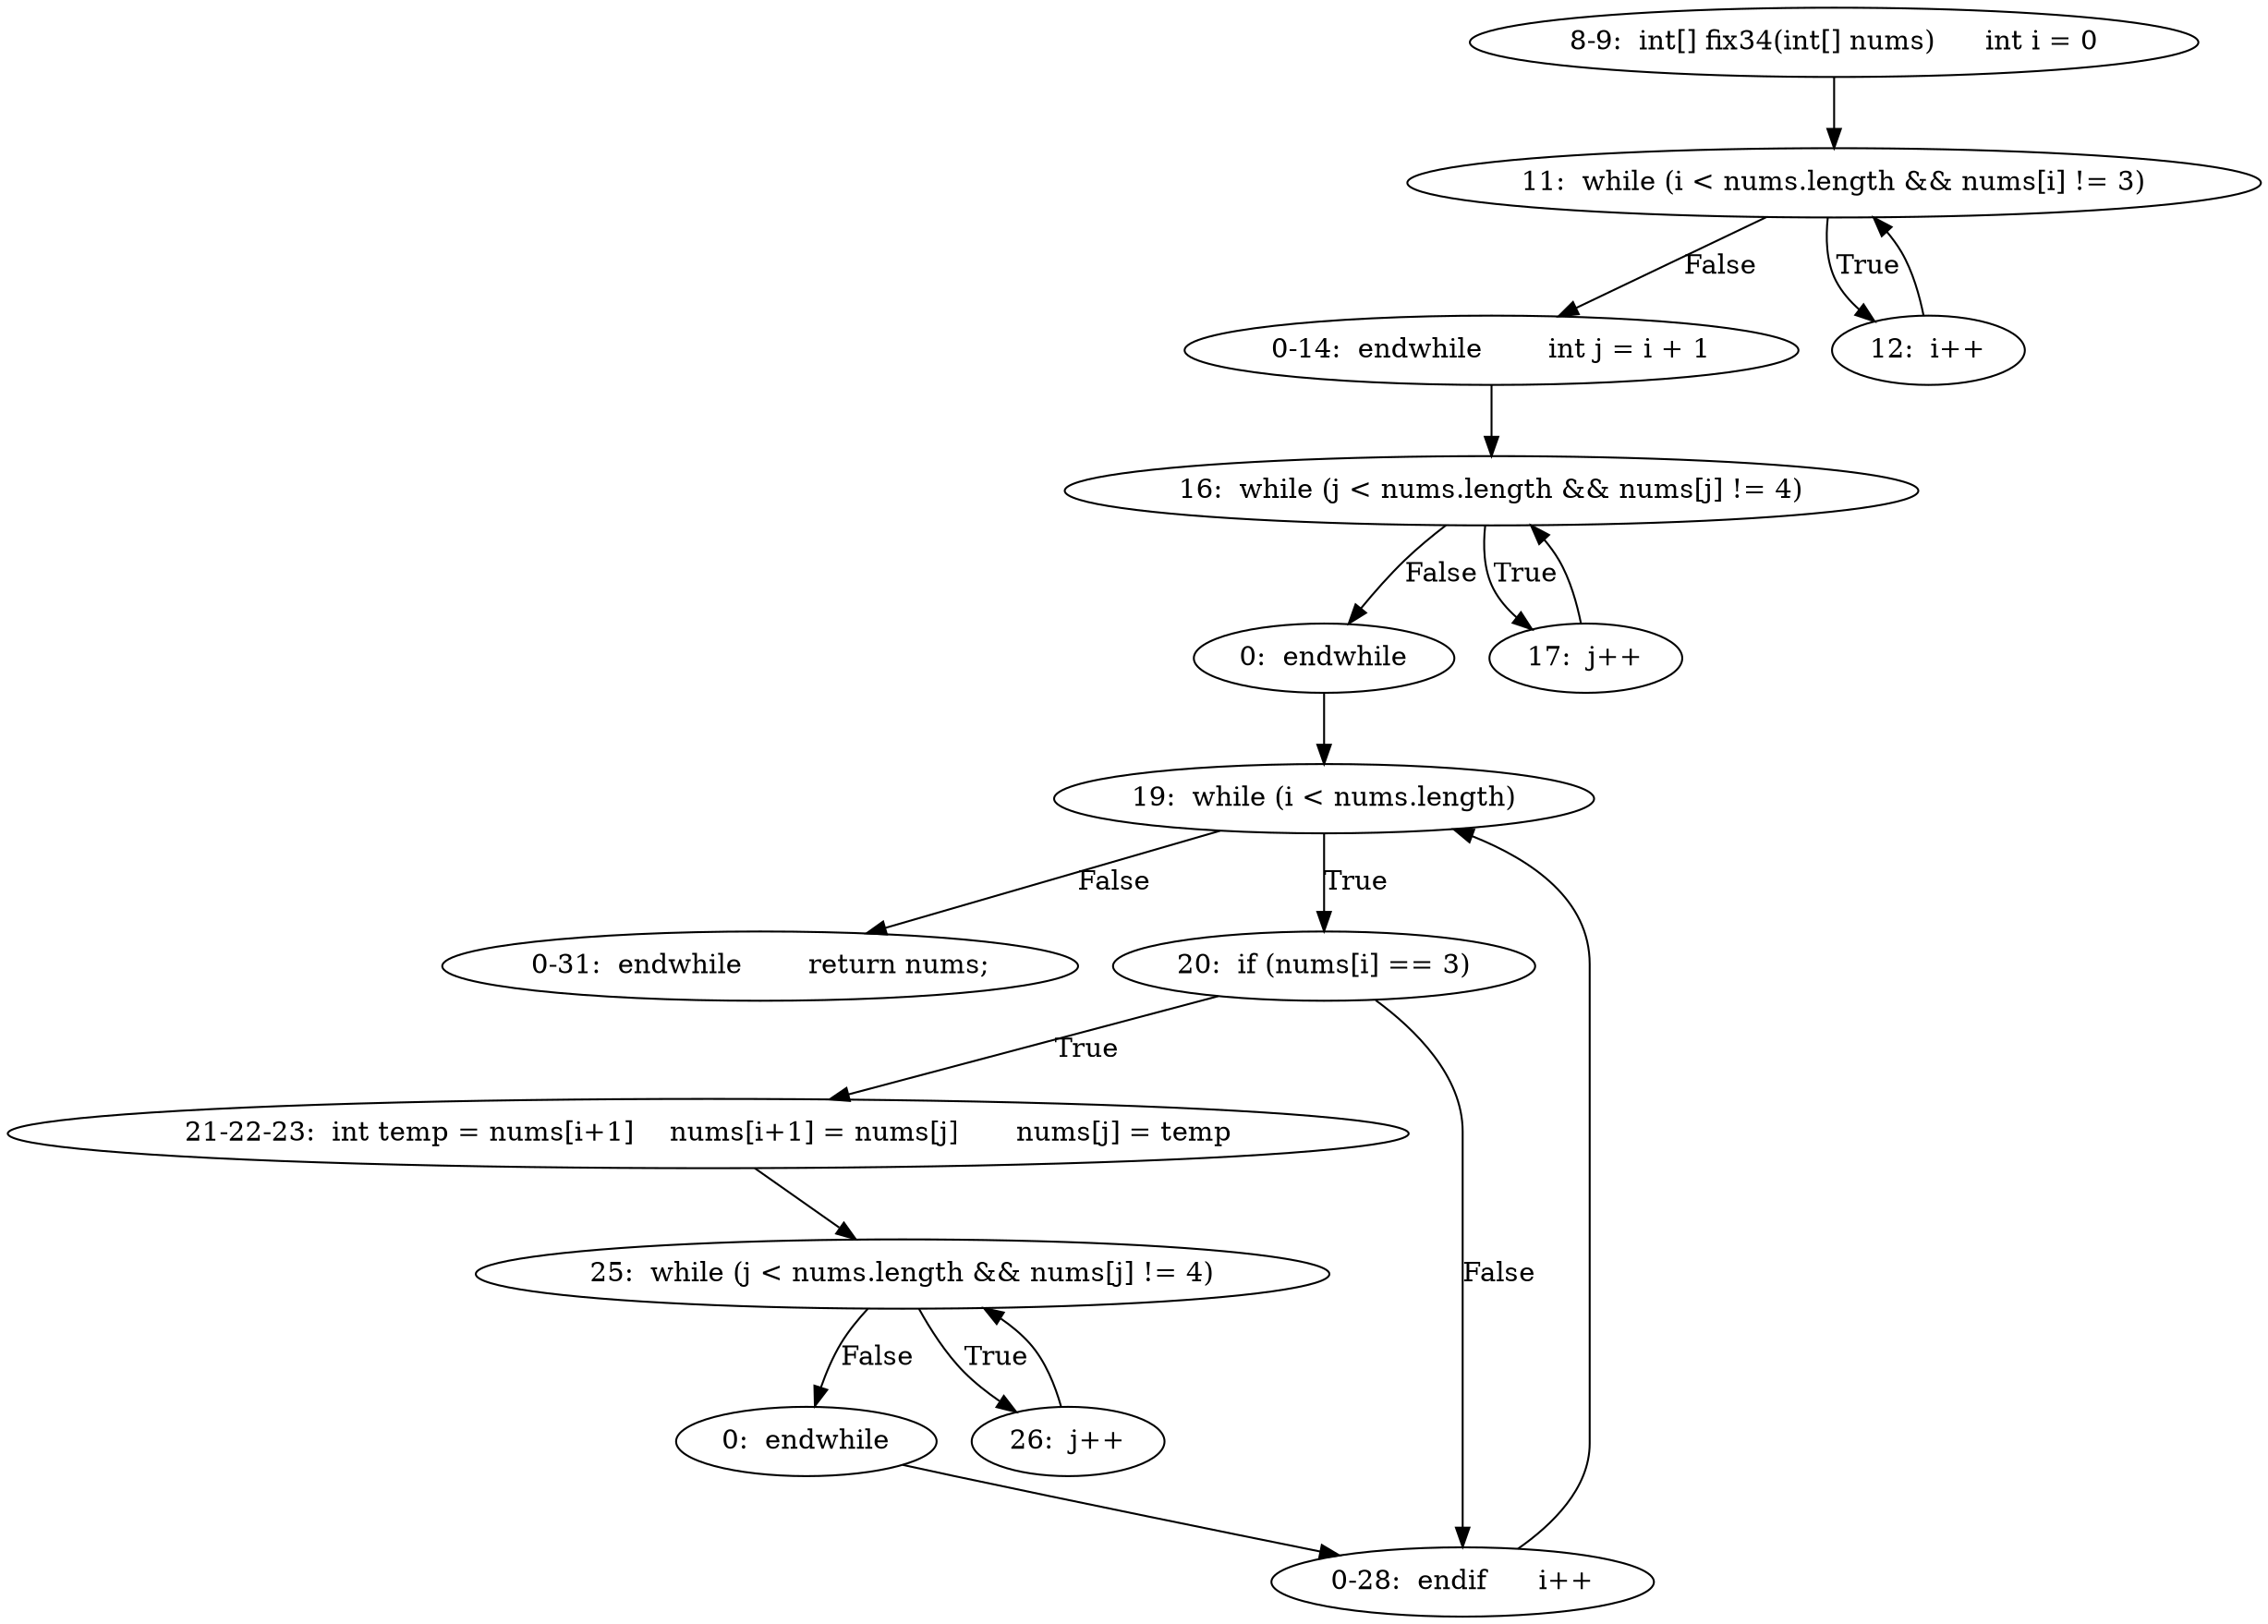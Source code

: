 digraph result_test { 
// graph-vertices
  a1  [label="8-9:  int[] fix34(int[] nums)	int i = 0"]; 
  2  [label="11:  while (i < nums.length && nums[i] != 3)"]; 
  a2  [label="0-14:  endwhile	int j = i + 1"]; 
  4  [label="12:  i++"]; 
  6  [label="16:  while (j < nums.length && nums[j] != 4)"]; 
  7  [label="0:  endwhile"]; 
  8  [label="17:  j++"]; 
  9  [label="19:  while (i < nums.length)"]; 
  a3  [label="0-31:  endwhile	return nums;"]; 
  11  [label="20:  if (nums[i] == 3)"]; 
  a5  [label="21-22-23:  int temp = nums[i+1]	nums[i+1] = nums[j]	nums[j] = temp"]; 
  15  [label="25:  while (j < nums.length && nums[j] != 4)"]; 
  16  [label="0:  endwhile"]; 
  17  [label="26:  j++"]; 
  a6  [label="0-28:  endif	i++"]; 
// graph-edges
  a1 -> 2;
  2 -> a2  [label="False"]; 
  2 -> 4  [label="True"]; 
  4 -> 2;
  a2 -> 6;
  6 -> 7  [label="False"]; 
  6 -> 8  [label="True"]; 
  8 -> 6;
  7 -> 9;
  9 -> a3  [label="False"]; 
  9 -> 11  [label="True"]; 
  11 -> a5  [label="True"]; 
  a5 -> 15;
  15 -> 16  [label="False"]; 
  15 -> 17  [label="True"]; 
  17 -> 15;
  16 -> a6;
  11 -> a6  [label="False"]; 
  a6 -> 9;
}